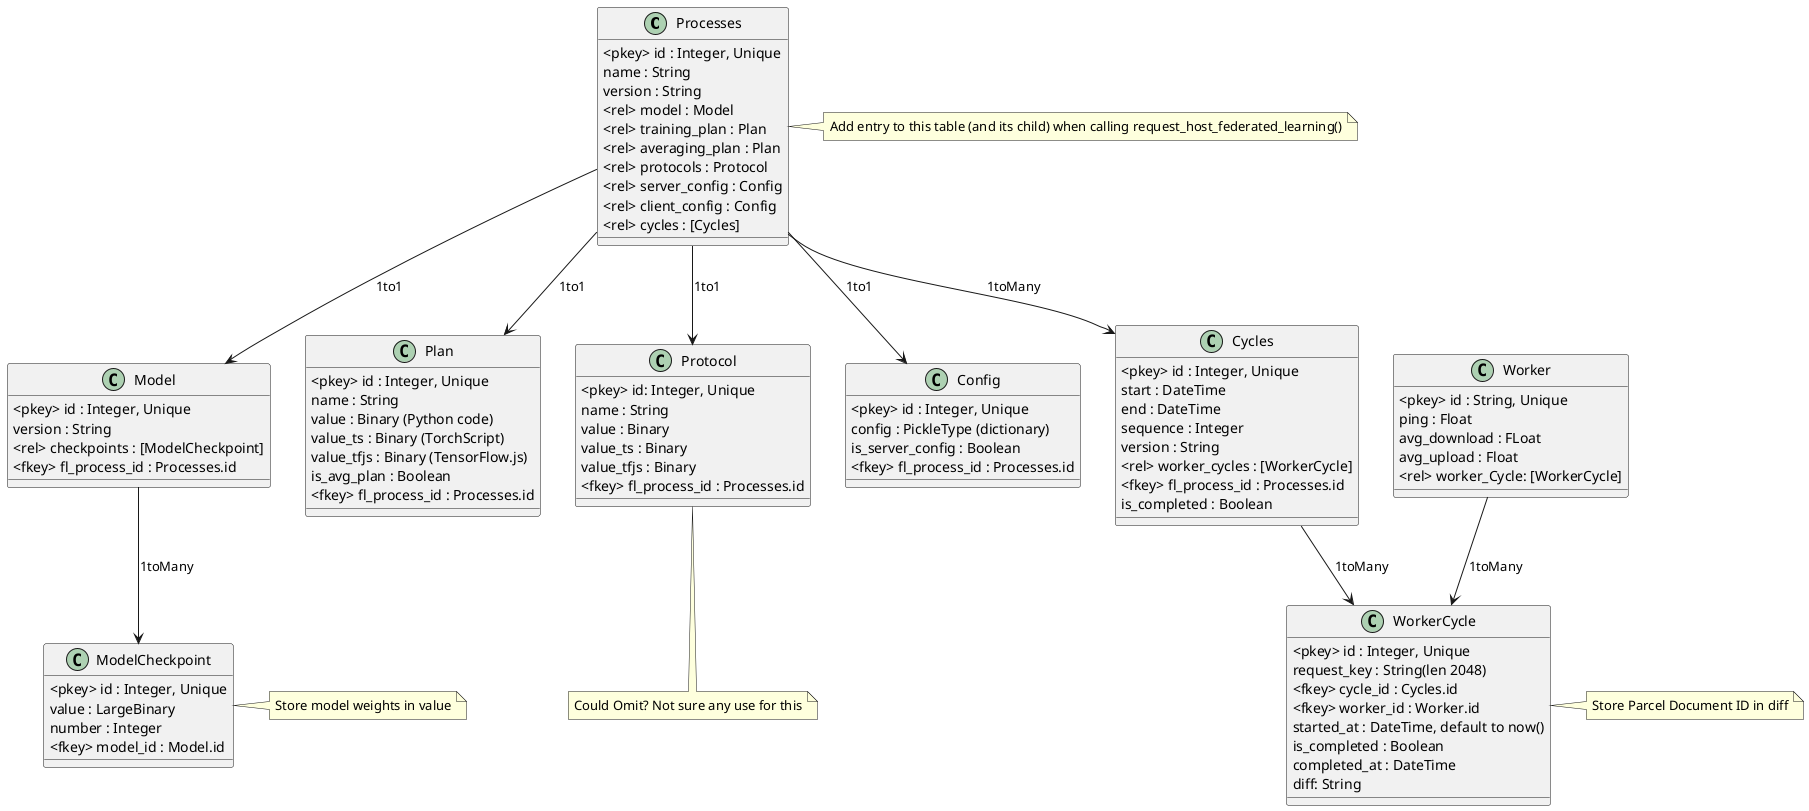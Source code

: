 @startuml
Processes --> Model : 1to1
Processes --> Plan : 1to1
Processes --> Protocol : 1to1
Processes --> Config : 1to1
Processes --> Cycles : 1toMany
Model --> ModelCheckpoint : 1toMany
Cycles --> WorkerCycle : 1toMany
Worker --> WorkerCycle : 1toMany
class Processes {
	<pkey> id : Integer, Unique
    name : String
    version : String
    <rel> model : Model
    <rel> training_plan : Plan
    <rel> averaging_plan : Plan
    <rel> protocols : Protocol
    <rel> server_config : Config
    <rel> client_config : Config
    <rel> cycles : [Cycles]
}
note right: Add entry to this table (and its child) when calling request_host_federated_learning()
class Model {
	<pkey> id : Integer, Unique
    version : String
    <rel> checkpoints : [ModelCheckpoint]
    <fkey> fl_process_id : Processes.id
}
class ModelCheckpoint {
	<pkey> id : Integer, Unique
    value : LargeBinary 
    number : Integer
    <fkey> model_id : Model.id
}
note right : Store model weights in value
class Cycles{
	<pkey> id : Integer, Unique
    start : DateTime
    end : DateTime
    sequence : Integer
    version : String
    <rel> worker_cycles : [WorkerCycle]
    <fkey> fl_process_id : Processes.id
    is_completed : Boolean
}
class WorkerCycle {
	<pkey> id : Integer, Unique
    {field}request_key : String(len 2048)
    <fkey> cycle_id : Cycles.id
    <fkey> worker_id : Worker.id
    {field}started_at : DateTime, default to now()
    is_completed : Boolean
    completed_at : DateTime
    diff: String
}
note right: Store Parcel Document ID in diff
class Worker {
	<pkey> id : String, Unique
    ping : Float
    avg_download : FLoat
    avg_upload : Float
    <rel> worker_Cycle: [WorkerCycle]
}
class Plan {
	<pkey> id : Integer, Unique
    name : String
    {field}value : Binary (Python code)
    {field}value_ts : Binary (TorchScript)
    {field}value_tfjs : Binary (TensorFlow.js)
    is_avg_plan : Boolean
    <fkey> fl_process_id : Processes.id
}
class Protocol {
	<pkey> id: Integer, Unique
    name : String
    value : Binary
    value_ts : Binary
    value_tfjs : Binary
    <fkey> fl_process_id : Processes.id
}
note bottom: Could Omit? Not sure any use for this
class Config {
	<pkey> id : Integer, Unique
    {field} config : PickleType (dictionary)
    is_server_config : Boolean
    <fkey> fl_process_id : Processes.id
}
@enduml
